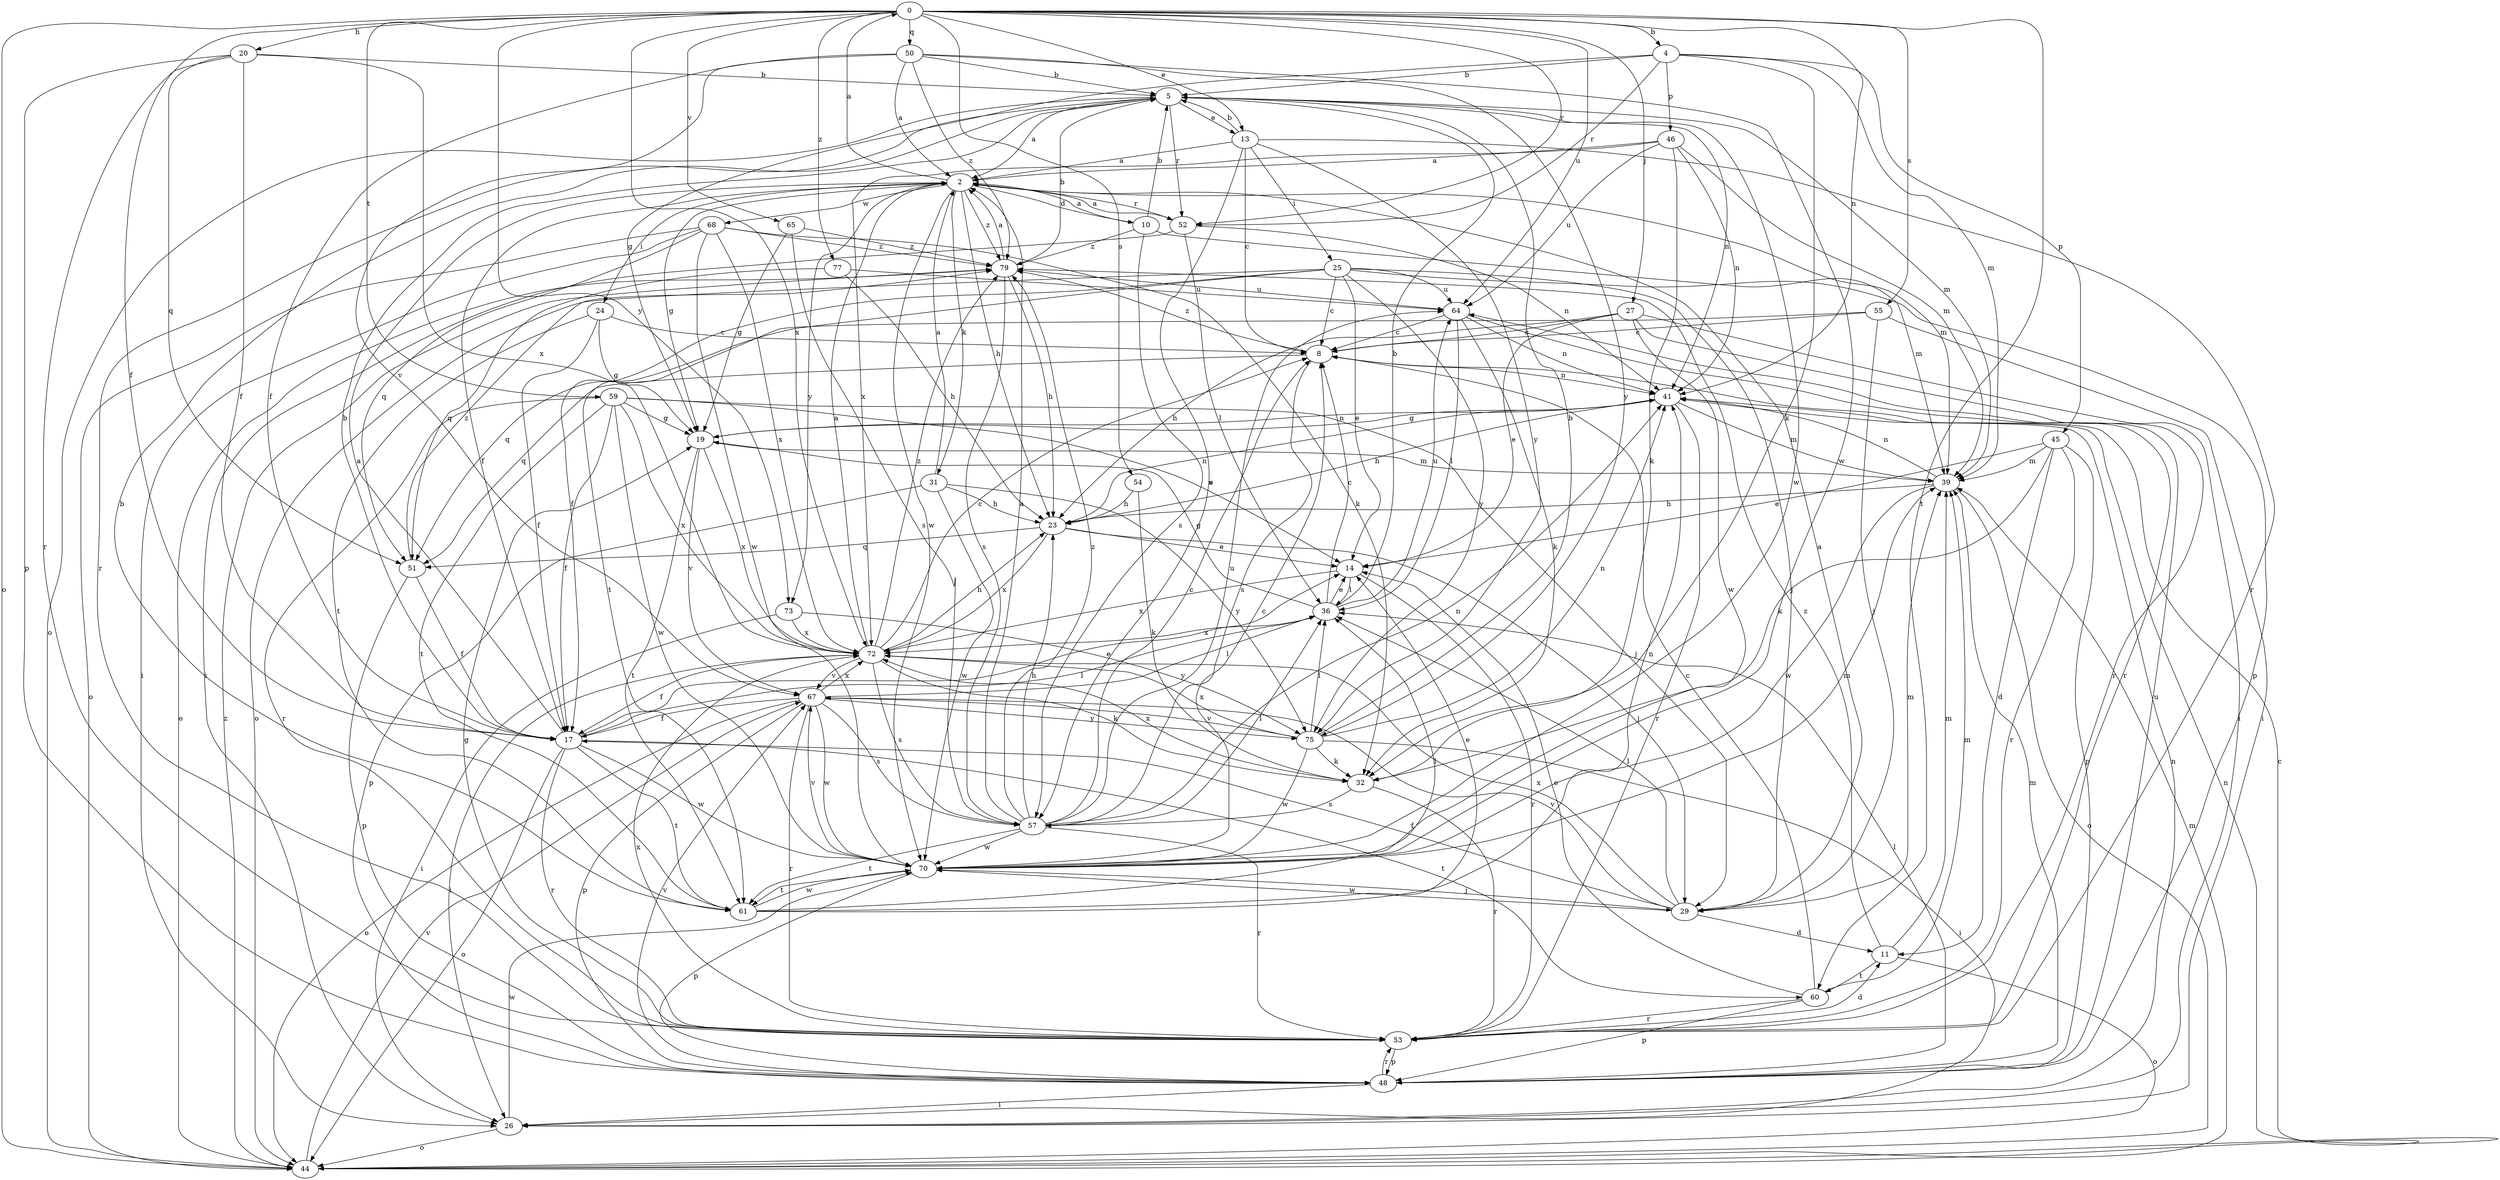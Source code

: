 strict digraph  {
0;
2;
4;
5;
8;
10;
11;
13;
14;
17;
19;
20;
23;
24;
25;
26;
27;
29;
31;
32;
36;
39;
41;
44;
45;
46;
48;
50;
51;
52;
53;
54;
55;
57;
59;
60;
61;
64;
65;
67;
68;
70;
72;
73;
75;
77;
79;
0 -> 4  [label=b];
0 -> 13  [label=e];
0 -> 17  [label=f];
0 -> 20  [label=h];
0 -> 27  [label=j];
0 -> 41  [label=n];
0 -> 44  [label=o];
0 -> 50  [label=q];
0 -> 52  [label=r];
0 -> 54  [label=s];
0 -> 55  [label=s];
0 -> 59  [label=t];
0 -> 60  [label=t];
0 -> 64  [label=u];
0 -> 65  [label=v];
0 -> 72  [label=x];
0 -> 73  [label=y];
0 -> 77  [label=z];
2 -> 0  [label=a];
2 -> 10  [label=d];
2 -> 17  [label=f];
2 -> 19  [label=g];
2 -> 23  [label=h];
2 -> 24  [label=i];
2 -> 31  [label=k];
2 -> 39  [label=m];
2 -> 52  [label=r];
2 -> 68  [label=w];
2 -> 70  [label=w];
2 -> 73  [label=y];
2 -> 79  [label=z];
4 -> 5  [label=b];
4 -> 19  [label=g];
4 -> 32  [label=k];
4 -> 39  [label=m];
4 -> 45  [label=p];
4 -> 46  [label=p];
4 -> 52  [label=r];
5 -> 2  [label=a];
5 -> 13  [label=e];
5 -> 39  [label=m];
5 -> 41  [label=n];
5 -> 44  [label=o];
5 -> 52  [label=r];
5 -> 53  [label=r];
5 -> 70  [label=w];
8 -> 41  [label=n];
8 -> 51  [label=q];
8 -> 57  [label=s];
8 -> 79  [label=z];
10 -> 2  [label=a];
10 -> 5  [label=b];
10 -> 39  [label=m];
10 -> 57  [label=s];
10 -> 79  [label=z];
11 -> 39  [label=m];
11 -> 44  [label=o];
11 -> 60  [label=t];
11 -> 79  [label=z];
13 -> 2  [label=a];
13 -> 5  [label=b];
13 -> 8  [label=c];
13 -> 25  [label=i];
13 -> 53  [label=r];
13 -> 57  [label=s];
13 -> 75  [label=y];
14 -> 36  [label=l];
14 -> 53  [label=r];
14 -> 72  [label=x];
17 -> 2  [label=a];
17 -> 5  [label=b];
17 -> 14  [label=e];
17 -> 36  [label=l];
17 -> 44  [label=o];
17 -> 53  [label=r];
17 -> 60  [label=t];
17 -> 61  [label=t];
17 -> 70  [label=w];
19 -> 39  [label=m];
19 -> 41  [label=n];
19 -> 61  [label=t];
19 -> 67  [label=v];
19 -> 72  [label=x];
20 -> 5  [label=b];
20 -> 17  [label=f];
20 -> 48  [label=p];
20 -> 51  [label=q];
20 -> 53  [label=r];
20 -> 72  [label=x];
23 -> 14  [label=e];
23 -> 29  [label=j];
23 -> 41  [label=n];
23 -> 51  [label=q];
23 -> 72  [label=x];
24 -> 8  [label=c];
24 -> 17  [label=f];
24 -> 19  [label=g];
24 -> 61  [label=t];
25 -> 8  [label=c];
25 -> 14  [label=e];
25 -> 17  [label=f];
25 -> 29  [label=j];
25 -> 44  [label=o];
25 -> 48  [label=p];
25 -> 61  [label=t];
25 -> 64  [label=u];
25 -> 75  [label=y];
26 -> 41  [label=n];
26 -> 44  [label=o];
26 -> 70  [label=w];
27 -> 8  [label=c];
27 -> 14  [label=e];
27 -> 23  [label=h];
27 -> 26  [label=i];
27 -> 53  [label=r];
27 -> 70  [label=w];
29 -> 2  [label=a];
29 -> 11  [label=d];
29 -> 17  [label=f];
29 -> 36  [label=l];
29 -> 39  [label=m];
29 -> 67  [label=v];
29 -> 70  [label=w];
29 -> 72  [label=x];
31 -> 2  [label=a];
31 -> 23  [label=h];
31 -> 48  [label=p];
31 -> 70  [label=w];
31 -> 75  [label=y];
32 -> 53  [label=r];
32 -> 57  [label=s];
32 -> 72  [label=x];
36 -> 5  [label=b];
36 -> 8  [label=c];
36 -> 14  [label=e];
36 -> 19  [label=g];
36 -> 64  [label=u];
36 -> 72  [label=x];
39 -> 23  [label=h];
39 -> 41  [label=n];
39 -> 44  [label=o];
39 -> 70  [label=w];
41 -> 19  [label=g];
41 -> 23  [label=h];
41 -> 39  [label=m];
41 -> 53  [label=r];
44 -> 8  [label=c];
44 -> 39  [label=m];
44 -> 41  [label=n];
44 -> 67  [label=v];
44 -> 79  [label=z];
45 -> 11  [label=d];
45 -> 14  [label=e];
45 -> 32  [label=k];
45 -> 39  [label=m];
45 -> 48  [label=p];
45 -> 53  [label=r];
46 -> 2  [label=a];
46 -> 32  [label=k];
46 -> 39  [label=m];
46 -> 41  [label=n];
46 -> 64  [label=u];
46 -> 72  [label=x];
48 -> 26  [label=i];
48 -> 36  [label=l];
48 -> 39  [label=m];
48 -> 53  [label=r];
48 -> 64  [label=u];
48 -> 67  [label=v];
50 -> 2  [label=a];
50 -> 5  [label=b];
50 -> 17  [label=f];
50 -> 67  [label=v];
50 -> 70  [label=w];
50 -> 75  [label=y];
50 -> 79  [label=z];
51 -> 17  [label=f];
51 -> 48  [label=p];
51 -> 79  [label=z];
52 -> 2  [label=a];
52 -> 26  [label=i];
52 -> 36  [label=l];
52 -> 41  [label=n];
53 -> 11  [label=d];
53 -> 19  [label=g];
53 -> 48  [label=p];
53 -> 72  [label=x];
54 -> 23  [label=h];
54 -> 32  [label=k];
55 -> 8  [label=c];
55 -> 26  [label=i];
55 -> 29  [label=j];
55 -> 51  [label=q];
57 -> 2  [label=a];
57 -> 8  [label=c];
57 -> 23  [label=h];
57 -> 36  [label=l];
57 -> 41  [label=n];
57 -> 53  [label=r];
57 -> 61  [label=t];
57 -> 64  [label=u];
57 -> 70  [label=w];
57 -> 79  [label=z];
59 -> 14  [label=e];
59 -> 17  [label=f];
59 -> 19  [label=g];
59 -> 29  [label=j];
59 -> 53  [label=r];
59 -> 61  [label=t];
59 -> 70  [label=w];
59 -> 72  [label=x];
60 -> 8  [label=c];
60 -> 14  [label=e];
60 -> 39  [label=m];
60 -> 48  [label=p];
60 -> 53  [label=r];
61 -> 5  [label=b];
61 -> 14  [label=e];
61 -> 36  [label=l];
61 -> 41  [label=n];
61 -> 70  [label=w];
64 -> 8  [label=c];
64 -> 32  [label=k];
64 -> 36  [label=l];
64 -> 41  [label=n];
64 -> 53  [label=r];
65 -> 19  [label=g];
65 -> 57  [label=s];
65 -> 79  [label=z];
67 -> 17  [label=f];
67 -> 36  [label=l];
67 -> 44  [label=o];
67 -> 48  [label=p];
67 -> 53  [label=r];
67 -> 57  [label=s];
67 -> 70  [label=w];
67 -> 72  [label=x];
67 -> 75  [label=y];
68 -> 26  [label=i];
68 -> 32  [label=k];
68 -> 44  [label=o];
68 -> 51  [label=q];
68 -> 70  [label=w];
68 -> 72  [label=x];
68 -> 79  [label=z];
70 -> 8  [label=c];
70 -> 29  [label=j];
70 -> 39  [label=m];
70 -> 48  [label=p];
70 -> 61  [label=t];
70 -> 67  [label=v];
72 -> 2  [label=a];
72 -> 8  [label=c];
72 -> 17  [label=f];
72 -> 23  [label=h];
72 -> 26  [label=i];
72 -> 32  [label=k];
72 -> 57  [label=s];
72 -> 67  [label=v];
72 -> 79  [label=z];
73 -> 26  [label=i];
73 -> 72  [label=x];
73 -> 75  [label=y];
75 -> 5  [label=b];
75 -> 26  [label=i];
75 -> 32  [label=k];
75 -> 36  [label=l];
75 -> 41  [label=n];
75 -> 67  [label=v];
75 -> 70  [label=w];
75 -> 72  [label=x];
77 -> 23  [label=h];
77 -> 51  [label=q];
77 -> 64  [label=u];
79 -> 2  [label=a];
79 -> 5  [label=b];
79 -> 23  [label=h];
79 -> 44  [label=o];
79 -> 57  [label=s];
79 -> 64  [label=u];
}
